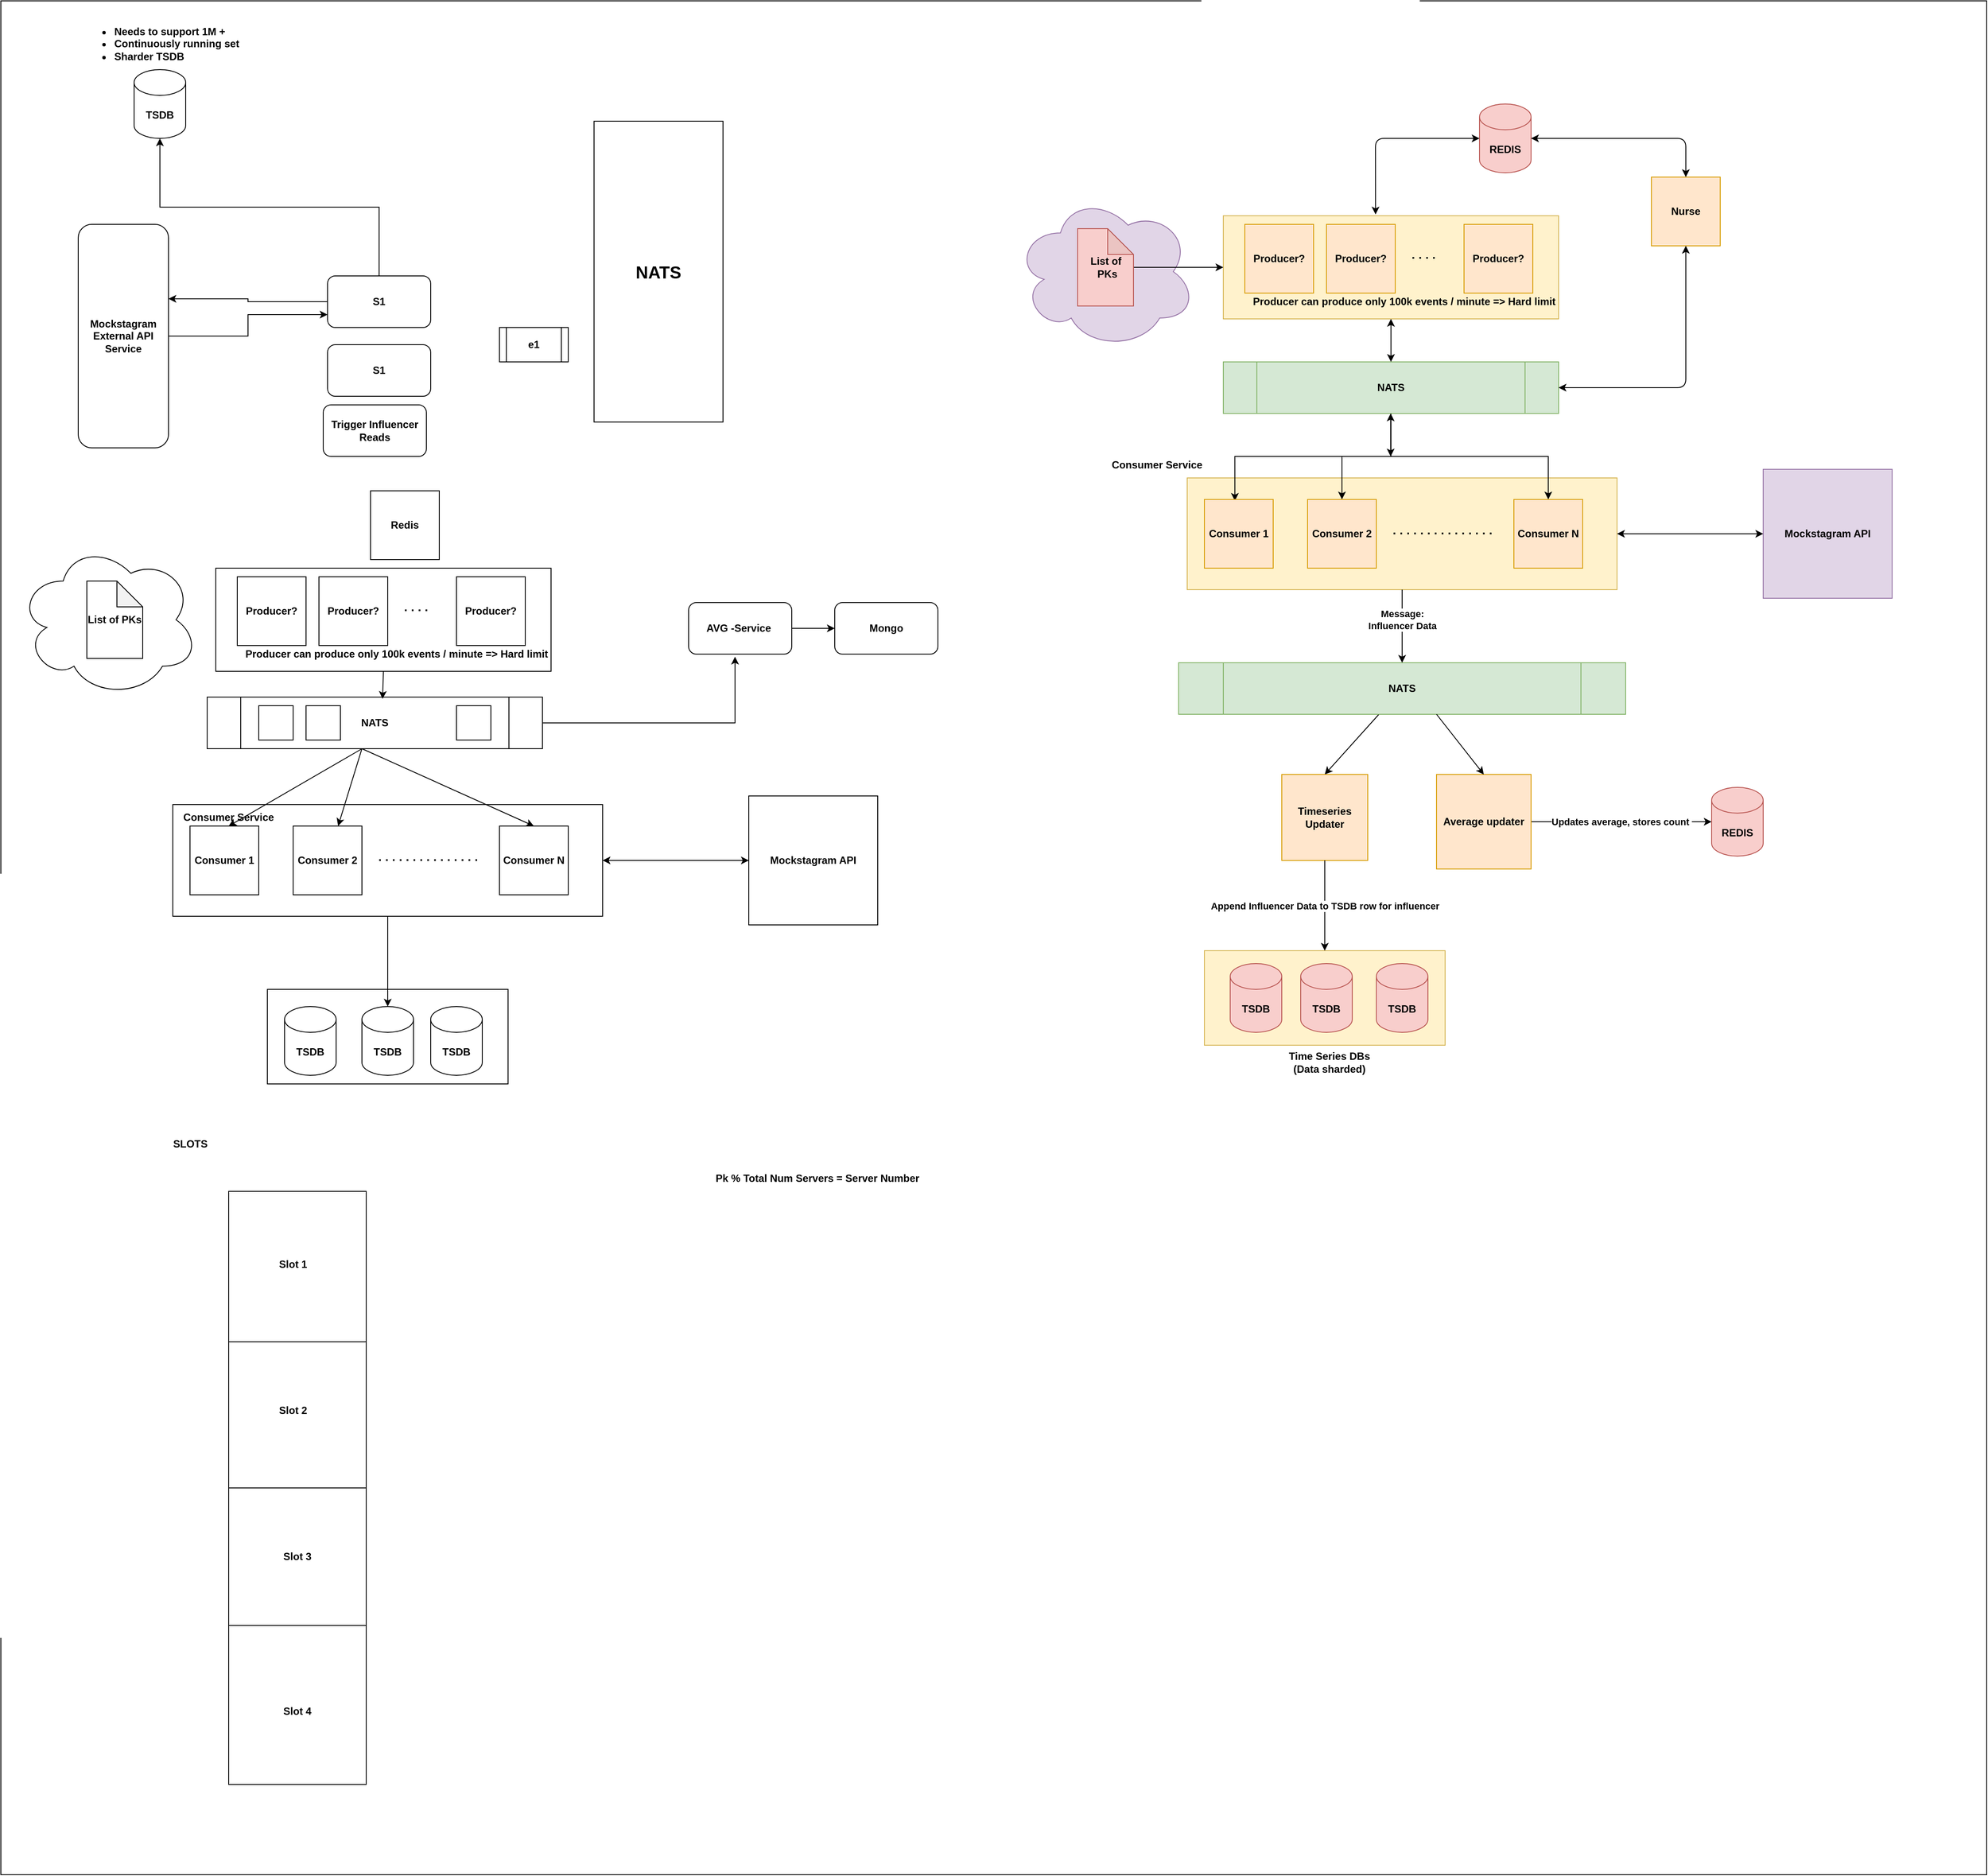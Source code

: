 <mxfile version="14.3.2" type="google"><diagram id="P5FmY4MRg6CZ_LbBSocO" name="Page-1"><mxGraphModel dx="2834" dy="2510" grid="1" gridSize="10" guides="1" tooltips="1" connect="1" arrows="1" fold="1" page="1" pageScale="1" pageWidth="850" pageHeight="1100" math="0" shadow="0"><root><mxCell id="0"/><mxCell id="1" parent="0"/><mxCell id="tXuPA-BOLGL6tbS8BD0Z-49" value="" style="rounded=0;whiteSpace=wrap;html=1;fontStyle=1" vertex="1" parent="1"><mxGeometry x="50" y="-10" width="2310" height="2180" as="geometry"/></mxCell><mxCell id="IIFN0IKX5kvxKzpbIDRd-61" value="" style="rounded=0;whiteSpace=wrap;html=1;fontStyle=1" vertex="1" parent="1"><mxGeometry x="300" y="650" width="390" height="120" as="geometry"/></mxCell><mxCell id="IIFN0IKX5kvxKzpbIDRd-36" value="" style="ellipse;shape=cloud;whiteSpace=wrap;html=1;fontStyle=1" vertex="1" parent="1"><mxGeometry x="70" y="620" width="210" height="180" as="geometry"/></mxCell><mxCell id="IIFN0IKX5kvxKzpbIDRd-18" value="" style="rounded=0;whiteSpace=wrap;html=1;fontStyle=1" vertex="1" parent="1"><mxGeometry x="360" y="1140" width="280" height="110" as="geometry"/></mxCell><mxCell id="IIFN0IKX5kvxKzpbIDRd-14" value="" style="rounded=0;whiteSpace=wrap;html=1;fontStyle=1" vertex="1" parent="1"><mxGeometry x="250" y="925" width="500" height="130" as="geometry"/></mxCell><mxCell id="rQG5qiNj5qD_Bt86HM3Q-3" value="&lt;ul&gt;&lt;li&gt;Needs to support 1M +&lt;/li&gt;&lt;li&gt;Continuously running set&lt;/li&gt;&lt;li&gt;Sharder TSDB&lt;/li&gt;&lt;/ul&gt;" style="text;html=1;align=left;verticalAlign=middle;resizable=0;points=[];autosize=1;fontStyle=1" parent="1" vertex="1"><mxGeometry x="140" y="5" width="200" height="70" as="geometry"/></mxCell><mxCell id="rQG5qiNj5qD_Bt86HM3Q-4" value="&lt;span&gt;&lt;font style=&quot;font-size: 20px&quot;&gt;NATS&lt;/font&gt;&lt;/span&gt;" style="rounded=0;whiteSpace=wrap;html=1;fontStyle=1" parent="1" vertex="1"><mxGeometry x="740" y="130" width="150" height="350" as="geometry"/></mxCell><mxCell id="tXuPA-BOLGL6tbS8BD0Z-7" style="edgeStyle=orthogonalEdgeStyle;rounded=0;orthogonalLoop=1;jettySize=auto;html=1;entryX=1;entryY=0.333;entryDx=0;entryDy=0;entryPerimeter=0;fontStyle=1" edge="1" parent="1" source="tXuPA-BOLGL6tbS8BD0Z-1" target="tXuPA-BOLGL6tbS8BD0Z-6"><mxGeometry relative="1" as="geometry"/></mxCell><mxCell id="tXuPA-BOLGL6tbS8BD0Z-9" style="edgeStyle=orthogonalEdgeStyle;rounded=0;orthogonalLoop=1;jettySize=auto;html=1;exitX=0.5;exitY=0;exitDx=0;exitDy=0;fontStyle=1" edge="1" parent="1" source="tXuPA-BOLGL6tbS8BD0Z-1" target="IIFN0IKX5kvxKzpbIDRd-1"><mxGeometry relative="1" as="geometry"/></mxCell><mxCell id="tXuPA-BOLGL6tbS8BD0Z-1" value="&lt;span&gt;S1&lt;/span&gt;" style="rounded=1;whiteSpace=wrap;html=1;fontStyle=1" vertex="1" parent="1"><mxGeometry x="430" y="310" width="120" height="60" as="geometry"/></mxCell><mxCell id="tXuPA-BOLGL6tbS8BD0Z-2" value="&lt;span&gt;Trigger Influencer Reads&lt;/span&gt;" style="rounded=1;whiteSpace=wrap;html=1;fontStyle=1" vertex="1" parent="1"><mxGeometry x="425" y="460" width="120" height="60" as="geometry"/></mxCell><mxCell id="tXuPA-BOLGL6tbS8BD0Z-3" value="&lt;span&gt;S1&lt;/span&gt;" style="rounded=1;whiteSpace=wrap;html=1;fontStyle=1" vertex="1" parent="1"><mxGeometry x="430" y="390" width="120" height="60" as="geometry"/></mxCell><mxCell id="IIFN0IKX5kvxKzpbIDRd-1" value="TSDB" style="shape=cylinder3;whiteSpace=wrap;html=1;boundedLbl=1;backgroundOutline=1;size=15;fontStyle=1" vertex="1" parent="1"><mxGeometry x="205" y="70" width="60" height="80" as="geometry"/></mxCell><mxCell id="tXuPA-BOLGL6tbS8BD0Z-4" value="e1" style="shape=process;whiteSpace=wrap;html=1;backgroundOutline=1;fontStyle=1" vertex="1" parent="1"><mxGeometry x="630" y="370" width="80" height="40" as="geometry"/></mxCell><mxCell id="tXuPA-BOLGL6tbS8BD0Z-8" style="edgeStyle=orthogonalEdgeStyle;rounded=0;orthogonalLoop=1;jettySize=auto;html=1;exitX=1;exitY=0.5;exitDx=0;exitDy=0;entryX=0;entryY=0.75;entryDx=0;entryDy=0;fontStyle=1" edge="1" parent="1" source="tXuPA-BOLGL6tbS8BD0Z-6" target="tXuPA-BOLGL6tbS8BD0Z-1"><mxGeometry relative="1" as="geometry"/></mxCell><mxCell id="tXuPA-BOLGL6tbS8BD0Z-6" value="&lt;span&gt;Mockstagram&lt;br&gt;External API Service&lt;br&gt;&lt;/span&gt;" style="rounded=1;whiteSpace=wrap;html=1;fontStyle=1" vertex="1" parent="1"><mxGeometry x="140" y="250" width="105" height="260" as="geometry"/></mxCell><mxCell id="tXuPA-BOLGL6tbS8BD0Z-17" style="edgeStyle=orthogonalEdgeStyle;rounded=0;orthogonalLoop=1;jettySize=auto;html=1;exitX=1;exitY=0.5;exitDx=0;exitDy=0;entryX=0.45;entryY=1.05;entryDx=0;entryDy=0;entryPerimeter=0;fontStyle=1" edge="1" parent="1" source="IIFN0IKX5kvxKzpbIDRd-5" target="tXuPA-BOLGL6tbS8BD0Z-15"><mxGeometry relative="1" as="geometry"/></mxCell><mxCell id="IIFN0IKX5kvxKzpbIDRd-5" value="&lt;span&gt;NATS&lt;/span&gt;" style="shape=process;whiteSpace=wrap;html=1;backgroundOutline=1;fontStyle=1" vertex="1" parent="1"><mxGeometry x="290" y="800" width="390" height="60" as="geometry"/></mxCell><mxCell id="IIFN0IKX5kvxKzpbIDRd-6" value="&lt;span&gt;Consumer 1&lt;/span&gt;" style="whiteSpace=wrap;html=1;aspect=fixed;fontStyle=1" vertex="1" parent="1"><mxGeometry x="270" y="950" width="80" height="80" as="geometry"/></mxCell><mxCell id="IIFN0IKX5kvxKzpbIDRd-8" value="&lt;span&gt;Consumer 2&lt;/span&gt;" style="whiteSpace=wrap;html=1;aspect=fixed;fontStyle=1" vertex="1" parent="1"><mxGeometry x="390" y="950" width="80" height="80" as="geometry"/></mxCell><mxCell id="IIFN0IKX5kvxKzpbIDRd-9" value="&lt;span&gt;Consumer N&lt;/span&gt;" style="whiteSpace=wrap;html=1;aspect=fixed;fontStyle=1" vertex="1" parent="1"><mxGeometry x="630" y="950" width="80" height="80" as="geometry"/></mxCell><mxCell id="IIFN0IKX5kvxKzpbIDRd-10" value="" style="endArrow=none;dashed=1;html=1;dashPattern=1 3;strokeWidth=2;fontStyle=1" edge="1" parent="1"><mxGeometry width="50" height="50" relative="1" as="geometry"><mxPoint x="490" y="989.58" as="sourcePoint"/><mxPoint x="610" y="989.58" as="targetPoint"/></mxGeometry></mxCell><mxCell id="IIFN0IKX5kvxKzpbIDRd-11" value="TSDB" style="shape=cylinder3;whiteSpace=wrap;html=1;boundedLbl=1;backgroundOutline=1;size=15;fontStyle=1" vertex="1" parent="1"><mxGeometry x="470" y="1160" width="60" height="80" as="geometry"/></mxCell><mxCell id="IIFN0IKX5kvxKzpbIDRd-15" value="" style="endArrow=classic;html=1;entryX=0.5;entryY=0;entryDx=0;entryDy=0;entryPerimeter=0;fontStyle=1" edge="1" parent="1" source="IIFN0IKX5kvxKzpbIDRd-14" target="IIFN0IKX5kvxKzpbIDRd-11"><mxGeometry width="50" height="50" relative="1" as="geometry"><mxPoint x="500" y="1060" as="sourcePoint"/><mxPoint x="500" y="1090" as="targetPoint"/></mxGeometry></mxCell><mxCell id="IIFN0IKX5kvxKzpbIDRd-16" value="TSDB" style="shape=cylinder3;whiteSpace=wrap;html=1;boundedLbl=1;backgroundOutline=1;size=15;fontStyle=1" vertex="1" parent="1"><mxGeometry x="550" y="1160" width="60" height="80" as="geometry"/></mxCell><mxCell id="IIFN0IKX5kvxKzpbIDRd-17" value="TSDB" style="shape=cylinder3;whiteSpace=wrap;html=1;boundedLbl=1;backgroundOutline=1;size=15;fontStyle=1" vertex="1" parent="1"><mxGeometry x="380" y="1160" width="60" height="80" as="geometry"/></mxCell><mxCell id="IIFN0IKX5kvxKzpbIDRd-19" value="Consumer Service" style="text;html=1;strokeColor=none;fillColor=none;align=center;verticalAlign=middle;whiteSpace=wrap;rounded=0;fontStyle=1" vertex="1" parent="1"><mxGeometry x="240" y="930" width="150" height="20" as="geometry"/></mxCell><mxCell id="IIFN0IKX5kvxKzpbIDRd-21" value="" style="endArrow=classic;html=1;exitX=0.462;exitY=1;exitDx=0;exitDy=0;exitPerimeter=0;entryX=0.5;entryY=1;entryDx=0;entryDy=0;fontStyle=1" edge="1" parent="1" source="IIFN0IKX5kvxKzpbIDRd-5" target="IIFN0IKX5kvxKzpbIDRd-19"><mxGeometry width="50" height="50" relative="1" as="geometry"><mxPoint x="430" y="1110" as="sourcePoint"/><mxPoint x="480" y="1060" as="targetPoint"/></mxGeometry></mxCell><mxCell id="IIFN0IKX5kvxKzpbIDRd-22" value="" style="endArrow=classic;html=1;fontStyle=1" edge="1" parent="1" target="IIFN0IKX5kvxKzpbIDRd-8"><mxGeometry width="50" height="50" relative="1" as="geometry"><mxPoint x="470" y="860" as="sourcePoint"/><mxPoint x="480" y="1060" as="targetPoint"/></mxGeometry></mxCell><mxCell id="IIFN0IKX5kvxKzpbIDRd-23" value="" style="endArrow=classic;html=1;entryX=0.5;entryY=0;entryDx=0;entryDy=0;fontStyle=1" edge="1" parent="1" target="IIFN0IKX5kvxKzpbIDRd-9"><mxGeometry width="50" height="50" relative="1" as="geometry"><mxPoint x="470" y="860" as="sourcePoint"/><mxPoint x="480" y="1060" as="targetPoint"/></mxGeometry></mxCell><mxCell id="IIFN0IKX5kvxKzpbIDRd-25" value="&lt;span&gt;Producer?&lt;/span&gt;" style="whiteSpace=wrap;html=1;aspect=fixed;fontStyle=1" vertex="1" parent="1"><mxGeometry x="325" y="660" width="80" height="80" as="geometry"/></mxCell><mxCell id="tXuPA-BOLGL6tbS8BD0Z-10" value="Producer can produce only 100k events / minute =&amp;gt; Hard limit" style="text;html=1;align=center;verticalAlign=middle;resizable=0;points=[];autosize=1;fontStyle=1" vertex="1" parent="1"><mxGeometry x="325" y="740" width="370" height="20" as="geometry"/></mxCell><mxCell id="IIFN0IKX5kvxKzpbIDRd-27" value="" style="whiteSpace=wrap;html=1;aspect=fixed;fontStyle=1" vertex="1" parent="1"><mxGeometry x="350" y="810" width="40" height="40" as="geometry"/></mxCell><mxCell id="IIFN0IKX5kvxKzpbIDRd-28" value="" style="whiteSpace=wrap;html=1;aspect=fixed;fontStyle=1" vertex="1" parent="1"><mxGeometry x="405" y="810" width="40" height="40" as="geometry"/></mxCell><mxCell id="IIFN0IKX5kvxKzpbIDRd-29" value="" style="whiteSpace=wrap;html=1;aspect=fixed;fontStyle=1" vertex="1" parent="1"><mxGeometry x="580" y="810" width="40" height="40" as="geometry"/></mxCell><mxCell id="IIFN0IKX5kvxKzpbIDRd-30" value="" style="endArrow=classic;html=1;exitX=0.5;exitY=1;exitDx=0;exitDy=0;fontStyle=1;" edge="1" parent="1" source="IIFN0IKX5kvxKzpbIDRd-61"><mxGeometry width="50" height="50" relative="1" as="geometry"><mxPoint x="450" y="940" as="sourcePoint"/><mxPoint x="494" y="802" as="targetPoint"/></mxGeometry></mxCell><mxCell id="IIFN0IKX5kvxKzpbIDRd-31" value="&lt;span&gt;Mockstagram API&lt;/span&gt;" style="whiteSpace=wrap;html=1;aspect=fixed;fontStyle=1" vertex="1" parent="1"><mxGeometry x="920" y="915" width="150" height="150" as="geometry"/></mxCell><mxCell id="IIFN0IKX5kvxKzpbIDRd-33" value="" style="endArrow=classic;startArrow=classic;html=1;entryX=0;entryY=0.5;entryDx=0;entryDy=0;fontStyle=1" edge="1" parent="1" target="IIFN0IKX5kvxKzpbIDRd-31"><mxGeometry width="50" height="50" relative="1" as="geometry"><mxPoint x="750" y="990" as="sourcePoint"/><mxPoint x="800" y="950" as="targetPoint"/></mxGeometry></mxCell><mxCell id="IIFN0IKX5kvxKzpbIDRd-35" value="List of PKs" style="shape=note;whiteSpace=wrap;html=1;backgroundOutline=1;darkOpacity=0.05;fontStyle=1" vertex="1" parent="1"><mxGeometry x="150" y="665" width="65" height="90" as="geometry"/></mxCell><mxCell id="tXuPA-BOLGL6tbS8BD0Z-14" value="&lt;span&gt;Redis&lt;/span&gt;" style="whiteSpace=wrap;html=1;aspect=fixed;fontStyle=1" vertex="1" parent="1"><mxGeometry x="480" y="560" width="80" height="80" as="geometry"/></mxCell><mxCell id="IIFN0IKX5kvxKzpbIDRd-37" value="" style="rounded=0;whiteSpace=wrap;html=1;rotation=90;fontStyle=1" vertex="1" parent="1"><mxGeometry x="50" y="1640" width="690" height="160" as="geometry"/></mxCell><mxCell id="IIFN0IKX5kvxKzpbIDRd-38" value="" style="endArrow=none;html=1;fontStyle=1" edge="1" parent="1"><mxGeometry width="50" height="50" relative="1" as="geometry"><mxPoint x="315" y="1550" as="sourcePoint"/><mxPoint x="475" y="1550" as="targetPoint"/></mxGeometry></mxCell><mxCell id="IIFN0IKX5kvxKzpbIDRd-39" value="" style="endArrow=none;html=1;fontStyle=1" edge="1" parent="1"><mxGeometry width="50" height="50" relative="1" as="geometry"><mxPoint x="315" y="1720" as="sourcePoint"/><mxPoint x="475" y="1720" as="targetPoint"/></mxGeometry></mxCell><mxCell id="IIFN0IKX5kvxKzpbIDRd-40" value="" style="endArrow=none;html=1;fontStyle=1" edge="1" parent="1"><mxGeometry width="50" height="50" relative="1" as="geometry"><mxPoint x="315" y="1880" as="sourcePoint"/><mxPoint x="475" y="1880" as="targetPoint"/></mxGeometry></mxCell><mxCell id="IIFN0IKX5kvxKzpbIDRd-41" value="Slot 1" style="text;html=1;strokeColor=none;fillColor=none;align=center;verticalAlign=middle;whiteSpace=wrap;rounded=0;fontStyle=1" vertex="1" parent="1"><mxGeometry x="370" y="1450" width="40" height="20" as="geometry"/></mxCell><mxCell id="IIFN0IKX5kvxKzpbIDRd-43" value="Slot 2&lt;br&gt;" style="text;html=1;strokeColor=none;fillColor=none;align=center;verticalAlign=middle;whiteSpace=wrap;rounded=0;fontStyle=1" vertex="1" parent="1"><mxGeometry x="370" y="1620" width="40" height="20" as="geometry"/></mxCell><mxCell id="IIFN0IKX5kvxKzpbIDRd-44" value="Slot 3" style="text;html=1;strokeColor=none;fillColor=none;align=center;verticalAlign=middle;whiteSpace=wrap;rounded=0;fontStyle=1" vertex="1" parent="1"><mxGeometry x="375" y="1790" width="40" height="20" as="geometry"/></mxCell><mxCell id="IIFN0IKX5kvxKzpbIDRd-45" value="Slot 4" style="text;html=1;strokeColor=none;fillColor=none;align=center;verticalAlign=middle;whiteSpace=wrap;rounded=0;fontStyle=1" vertex="1" parent="1"><mxGeometry x="375" y="1970" width="40" height="20" as="geometry"/></mxCell><mxCell id="IIFN0IKX5kvxKzpbIDRd-46" value="Pk % Total Num Servers = Server Number&lt;br&gt;" style="text;html=1;strokeColor=none;fillColor=none;align=center;verticalAlign=middle;whiteSpace=wrap;rounded=0;fontStyle=1" vertex="1" parent="1"><mxGeometry x="850" y="1350" width="300" height="20" as="geometry"/></mxCell><mxCell id="IIFN0IKX5kvxKzpbIDRd-57" value="&lt;span&gt;Producer?&lt;/span&gt;" style="whiteSpace=wrap;html=1;aspect=fixed;fontStyle=1" vertex="1" parent="1"><mxGeometry x="420" y="660" width="80" height="80" as="geometry"/></mxCell><mxCell id="IIFN0IKX5kvxKzpbIDRd-58" value="&lt;span&gt;Producer?&lt;/span&gt;" style="whiteSpace=wrap;html=1;aspect=fixed;fontStyle=1" vertex="1" parent="1"><mxGeometry x="580" y="660" width="80" height="80" as="geometry"/></mxCell><mxCell id="IIFN0IKX5kvxKzpbIDRd-59" value="" style="endArrow=none;dashed=1;html=1;dashPattern=1 3;strokeWidth=2;fontStyle=1" edge="1" parent="1"><mxGeometry width="50" height="50" relative="1" as="geometry"><mxPoint x="520" y="699" as="sourcePoint"/><mxPoint x="550" y="699" as="targetPoint"/></mxGeometry></mxCell><mxCell id="tXuPA-BOLGL6tbS8BD0Z-18" style="edgeStyle=orthogonalEdgeStyle;rounded=0;orthogonalLoop=1;jettySize=auto;html=1;exitX=1;exitY=0.5;exitDx=0;exitDy=0;fontStyle=1" edge="1" parent="1" source="tXuPA-BOLGL6tbS8BD0Z-15" target="tXuPA-BOLGL6tbS8BD0Z-16"><mxGeometry relative="1" as="geometry"/></mxCell><mxCell id="tXuPA-BOLGL6tbS8BD0Z-15" value="&lt;span&gt;AVG -Service&amp;nbsp;&lt;/span&gt;" style="rounded=1;whiteSpace=wrap;html=1;fontStyle=1" vertex="1" parent="1"><mxGeometry x="850" y="690" width="120" height="60" as="geometry"/></mxCell><mxCell id="tXuPA-BOLGL6tbS8BD0Z-16" value="Mongo" style="rounded=1;whiteSpace=wrap;html=1;fontStyle=1" vertex="1" parent="1"><mxGeometry x="1020" y="690" width="120" height="60" as="geometry"/></mxCell><mxCell id="IIFN0IKX5kvxKzpbIDRd-63" value="" style="rounded=0;whiteSpace=wrap;html=1;fillColor=#fff2cc;strokeColor=#d6b656;fontStyle=1" vertex="1" parent="1"><mxGeometry x="1472" y="240" width="390" height="120" as="geometry"/></mxCell><mxCell id="IIFN0IKX5kvxKzpbIDRd-64" value="" style="ellipse;shape=cloud;whiteSpace=wrap;html=1;fontStyle=1;fillColor=#e1d5e7;strokeColor=#9673a6;" vertex="1" parent="1"><mxGeometry x="1230" y="215" width="210" height="180" as="geometry"/></mxCell><mxCell id="IIFN0IKX5kvxKzpbIDRd-65" value="" style="rounded=0;whiteSpace=wrap;html=1;fontStyle=1;fillColor=#fff2cc;strokeColor=#d6b656;" vertex="1" parent="1"><mxGeometry x="1450" y="1095" width="280" height="110" as="geometry"/></mxCell><mxCell id="IIFN0IKX5kvxKzpbIDRd-66" value="" style="rounded=0;whiteSpace=wrap;html=1;fontStyle=1;fillColor=#fff2cc;strokeColor=#d6b656;" vertex="1" parent="1"><mxGeometry x="1430" y="545" width="500" height="130" as="geometry"/></mxCell><mxCell id="tXuPA-BOLGL6tbS8BD0Z-23" style="edgeStyle=orthogonalEdgeStyle;rounded=0;orthogonalLoop=1;jettySize=auto;html=1;fontStyle=1" edge="1" parent="1" source="IIFN0IKX5kvxKzpbIDRd-67" target="IIFN0IKX5kvxKzpbIDRd-69"><mxGeometry relative="1" as="geometry"/></mxCell><mxCell id="tXuPA-BOLGL6tbS8BD0Z-24" style="edgeStyle=orthogonalEdgeStyle;rounded=0;orthogonalLoop=1;jettySize=auto;html=1;exitX=0.5;exitY=1;exitDx=0;exitDy=0;entryX=0.443;entryY=0.02;entryDx=0;entryDy=0;entryPerimeter=0;fontStyle=1" edge="1" parent="1" source="IIFN0IKX5kvxKzpbIDRd-67" target="IIFN0IKX5kvxKzpbIDRd-68"><mxGeometry relative="1" as="geometry"><mxPoint x="1480" y="530" as="targetPoint"/></mxGeometry></mxCell><mxCell id="tXuPA-BOLGL6tbS8BD0Z-25" style="edgeStyle=orthogonalEdgeStyle;rounded=0;orthogonalLoop=1;jettySize=auto;html=1;exitX=0.5;exitY=1;exitDx=0;exitDy=0;fontStyle=1" edge="1" parent="1" source="IIFN0IKX5kvxKzpbIDRd-67" target="IIFN0IKX5kvxKzpbIDRd-70"><mxGeometry relative="1" as="geometry"/></mxCell><mxCell id="IIFN0IKX5kvxKzpbIDRd-67" value="&lt;span&gt;NATS&lt;/span&gt;" style="shape=process;whiteSpace=wrap;html=1;backgroundOutline=1;fontStyle=1;fillColor=#d5e8d4;strokeColor=#82b366;" vertex="1" parent="1"><mxGeometry x="1472" y="410" width="390" height="60" as="geometry"/></mxCell><mxCell id="IIFN0IKX5kvxKzpbIDRd-68" value="&lt;span&gt;Consumer 1&lt;/span&gt;" style="whiteSpace=wrap;html=1;aspect=fixed;fontStyle=1;fillColor=#ffe6cc;strokeColor=#d79b00;" vertex="1" parent="1"><mxGeometry x="1450" y="570" width="80" height="80" as="geometry"/></mxCell><mxCell id="IIFN0IKX5kvxKzpbIDRd-69" value="&lt;span&gt;Consumer 2&lt;/span&gt;" style="whiteSpace=wrap;html=1;aspect=fixed;fontStyle=1;fillColor=#ffe6cc;strokeColor=#d79b00;" vertex="1" parent="1"><mxGeometry x="1570" y="570" width="80" height="80" as="geometry"/></mxCell><mxCell id="IIFN0IKX5kvxKzpbIDRd-70" value="&lt;span&gt;Consumer N&lt;/span&gt;" style="whiteSpace=wrap;html=1;aspect=fixed;fontStyle=1;fillColor=#ffe6cc;strokeColor=#d79b00;" vertex="1" parent="1"><mxGeometry x="1810" y="570" width="80" height="80" as="geometry"/></mxCell><mxCell id="IIFN0IKX5kvxKzpbIDRd-71" value="" style="endArrow=none;dashed=1;html=1;dashPattern=1 3;strokeWidth=2;fontStyle=1" edge="1" parent="1"><mxGeometry width="50" height="50" relative="1" as="geometry"><mxPoint x="1670" y="609.58" as="sourcePoint"/><mxPoint x="1790" y="609.58" as="targetPoint"/></mxGeometry></mxCell><mxCell id="IIFN0IKX5kvxKzpbIDRd-72" value="TSDB" style="shape=cylinder3;whiteSpace=wrap;html=1;boundedLbl=1;backgroundOutline=1;size=15;fontStyle=1;fillColor=#f8cecc;strokeColor=#b85450;" vertex="1" parent="1"><mxGeometry x="1562" y="1110" width="60" height="80" as="geometry"/></mxCell><mxCell id="IIFN0IKX5kvxKzpbIDRd-73" value="" style="endArrow=classic;html=1;entryX=0.5;entryY=0;entryDx=0;entryDy=0;fontStyle=1" edge="1" parent="1" source="IIFN0IKX5kvxKzpbIDRd-94" target="IIFN0IKX5kvxKzpbIDRd-96"><mxGeometry width="50" height="50" relative="1" as="geometry"><mxPoint x="1680" y="680" as="sourcePoint"/><mxPoint x="1680" y="710" as="targetPoint"/></mxGeometry></mxCell><mxCell id="IIFN0IKX5kvxKzpbIDRd-74" value="TSDB" style="shape=cylinder3;whiteSpace=wrap;html=1;boundedLbl=1;backgroundOutline=1;size=15;fontStyle=1;fillColor=#f8cecc;strokeColor=#b85450;" vertex="1" parent="1"><mxGeometry x="1650" y="1110" width="60" height="80" as="geometry"/></mxCell><mxCell id="IIFN0IKX5kvxKzpbIDRd-75" value="TSDB" style="shape=cylinder3;whiteSpace=wrap;html=1;boundedLbl=1;backgroundOutline=1;size=15;fontStyle=1;fillColor=#f8cecc;strokeColor=#b85450;" vertex="1" parent="1"><mxGeometry x="1480" y="1110" width="60" height="80" as="geometry"/></mxCell><mxCell id="IIFN0IKX5kvxKzpbIDRd-76" value="Consumer Service" style="text;html=1;strokeColor=none;fillColor=none;align=center;verticalAlign=middle;whiteSpace=wrap;rounded=0;fontStyle=1" vertex="1" parent="1"><mxGeometry x="1320" y="520" width="150" height="20" as="geometry"/></mxCell><mxCell id="IIFN0IKX5kvxKzpbIDRd-80" value="&lt;span&gt;Producer?&lt;/span&gt;" style="whiteSpace=wrap;html=1;aspect=fixed;fontStyle=1;fillColor=#ffe6cc;strokeColor=#d79b00;" vertex="1" parent="1"><mxGeometry x="1497" y="250" width="80" height="80" as="geometry"/></mxCell><mxCell id="IIFN0IKX5kvxKzpbIDRd-81" value="Producer can produce only 100k events / minute =&amp;gt; Hard limit" style="text;html=1;align=center;verticalAlign=middle;resizable=0;points=[];autosize=1;fontStyle=1" vertex="1" parent="1"><mxGeometry x="1497" y="330" width="370" height="20" as="geometry"/></mxCell><mxCell id="IIFN0IKX5kvxKzpbIDRd-86" value="&lt;span&gt;Mockstagram API&lt;/span&gt;" style="whiteSpace=wrap;html=1;aspect=fixed;fontStyle=1;fillColor=#e1d5e7;strokeColor=#9673a6;" vertex="1" parent="1"><mxGeometry x="2100" y="535" width="150" height="150" as="geometry"/></mxCell><mxCell id="IIFN0IKX5kvxKzpbIDRd-87" value="" style="endArrow=classic;startArrow=classic;html=1;entryX=0;entryY=0.5;entryDx=0;entryDy=0;fontStyle=1" edge="1" parent="1" target="IIFN0IKX5kvxKzpbIDRd-86"><mxGeometry width="50" height="50" relative="1" as="geometry"><mxPoint x="1930" y="610" as="sourcePoint"/><mxPoint x="1980" y="570" as="targetPoint"/></mxGeometry></mxCell><mxCell id="tXuPA-BOLGL6tbS8BD0Z-46" style="edgeStyle=orthogonalEdgeStyle;rounded=0;orthogonalLoop=1;jettySize=auto;html=1;entryX=0;entryY=0.5;entryDx=0;entryDy=0;" edge="1" parent="1" source="IIFN0IKX5kvxKzpbIDRd-88" target="IIFN0IKX5kvxKzpbIDRd-63"><mxGeometry relative="1" as="geometry"/></mxCell><mxCell id="IIFN0IKX5kvxKzpbIDRd-88" value="List of&lt;br&gt;&amp;nbsp;PKs" style="shape=note;whiteSpace=wrap;html=1;backgroundOutline=1;darkOpacity=0.05;fontStyle=1;fillColor=#f8cecc;strokeColor=#b85450;" vertex="1" parent="1"><mxGeometry x="1302.5" y="255" width="65" height="90" as="geometry"/></mxCell><mxCell id="IIFN0IKX5kvxKzpbIDRd-89" value="&lt;span&gt;Producer?&lt;/span&gt;" style="whiteSpace=wrap;html=1;aspect=fixed;fontStyle=1;fillColor=#ffe6cc;strokeColor=#d79b00;" vertex="1" parent="1"><mxGeometry x="1592" y="250" width="80" height="80" as="geometry"/></mxCell><mxCell id="IIFN0IKX5kvxKzpbIDRd-90" value="&lt;span&gt;Producer?&lt;/span&gt;" style="whiteSpace=wrap;html=1;aspect=fixed;fontStyle=1;fillColor=#ffe6cc;strokeColor=#d79b00;" vertex="1" parent="1"><mxGeometry x="1752" y="250" width="80" height="80" as="geometry"/></mxCell><mxCell id="IIFN0IKX5kvxKzpbIDRd-91" value="" style="endArrow=none;dashed=1;html=1;dashPattern=1 3;strokeWidth=2;fontStyle=1" edge="1" parent="1"><mxGeometry width="50" height="50" relative="1" as="geometry"><mxPoint x="1692" y="289" as="sourcePoint"/><mxPoint x="1722" y="289" as="targetPoint"/></mxGeometry></mxCell><mxCell id="IIFN0IKX5kvxKzpbIDRd-94" value="&lt;span&gt;NATS&lt;/span&gt;" style="shape=process;whiteSpace=wrap;html=1;backgroundOutline=1;fontStyle=1;fillColor=#d5e8d4;strokeColor=#82b366;" vertex="1" parent="1"><mxGeometry x="1420" y="760" width="520" height="60" as="geometry"/></mxCell><mxCell id="IIFN0IKX5kvxKzpbIDRd-95" value="Message: &lt;br&gt;Influencer Data" style="endArrow=classic;html=1;entryX=0.5;entryY=0;entryDx=0;entryDy=0;entryPerimeter=0;fontStyle=1" edge="1" parent="1" source="IIFN0IKX5kvxKzpbIDRd-66" target="IIFN0IKX5kvxKzpbIDRd-94"><mxGeometry x="-0.176" width="50" height="50" relative="1" as="geometry"><mxPoint x="1680.0" y="675" as="sourcePoint"/><mxPoint x="1680.0" y="1120" as="targetPoint"/><mxPoint as="offset"/></mxGeometry></mxCell><mxCell id="IIFN0IKX5kvxKzpbIDRd-96" value="&lt;span&gt;Timeseries Updater&lt;/span&gt;" style="whiteSpace=wrap;html=1;aspect=fixed;fillColor=#ffe6cc;strokeColor=#d79b00;fontStyle=1" vertex="1" parent="1"><mxGeometry x="1540" y="890" width="100" height="100" as="geometry"/></mxCell><mxCell id="IIFN0IKX5kvxKzpbIDRd-103" value="Updates average, stores count&amp;nbsp;" style="edgeStyle=orthogonalEdgeStyle;rounded=0;orthogonalLoop=1;jettySize=auto;html=1;fontStyle=1" edge="1" parent="1" source="IIFN0IKX5kvxKzpbIDRd-97" target="IIFN0IKX5kvxKzpbIDRd-102"><mxGeometry relative="1" as="geometry"/></mxCell><mxCell id="IIFN0IKX5kvxKzpbIDRd-97" value="&lt;span&gt;Average updater&lt;/span&gt;" style="whiteSpace=wrap;html=1;aspect=fixed;fillColor=#ffe6cc;strokeColor=#d79b00;fontStyle=1" vertex="1" parent="1"><mxGeometry x="1720" y="890" width="110" height="110" as="geometry"/></mxCell><mxCell id="IIFN0IKX5kvxKzpbIDRd-98" value="" style="endArrow=classic;html=1;exitX=0.577;exitY=1;exitDx=0;exitDy=0;exitPerimeter=0;entryX=0.5;entryY=0;entryDx=0;entryDy=0;fontStyle=1" edge="1" parent="1" source="IIFN0IKX5kvxKzpbIDRd-94" target="IIFN0IKX5kvxKzpbIDRd-97"><mxGeometry width="50" height="50" relative="1" as="geometry"><mxPoint x="1630" y="980" as="sourcePoint"/><mxPoint x="1680" y="930" as="targetPoint"/></mxGeometry></mxCell><mxCell id="IIFN0IKX5kvxKzpbIDRd-99" value="Append Influencer Data to TSDB row for influencer" style="endArrow=classic;html=1;exitX=0.5;exitY=1;exitDx=0;exitDy=0;entryX=0.5;entryY=0;entryDx=0;entryDy=0;fontStyle=1" edge="1" parent="1" source="IIFN0IKX5kvxKzpbIDRd-96" target="IIFN0IKX5kvxKzpbIDRd-65"><mxGeometry width="50" height="50" relative="1" as="geometry"><mxPoint x="1630" y="790" as="sourcePoint"/><mxPoint x="1680" y="740" as="targetPoint"/></mxGeometry></mxCell><mxCell id="IIFN0IKX5kvxKzpbIDRd-102" value="REDIS" style="shape=cylinder3;whiteSpace=wrap;html=1;boundedLbl=1;backgroundOutline=1;size=15;fillColor=#f8cecc;strokeColor=#b85450;fontStyle=1" vertex="1" parent="1"><mxGeometry x="2040" y="905" width="60" height="80" as="geometry"/></mxCell><mxCell id="tXuPA-BOLGL6tbS8BD0Z-19" value="SLOTS" style="text;html=1;align=center;verticalAlign=middle;resizable=0;points=[];autosize=1;fontStyle=1" vertex="1" parent="1"><mxGeometry x="240" y="1310" width="60" height="20" as="geometry"/></mxCell><mxCell id="tXuPA-BOLGL6tbS8BD0Z-22" value="REDIS" style="shape=cylinder3;whiteSpace=wrap;html=1;boundedLbl=1;backgroundOutline=1;size=15;fillColor=#f8cecc;strokeColor=#b85450;fontStyle=1" vertex="1" parent="1"><mxGeometry x="1770" y="110" width="60" height="80" as="geometry"/></mxCell><mxCell id="tXuPA-BOLGL6tbS8BD0Z-27" value="&lt;span&gt;Nurse&lt;/span&gt;" style="whiteSpace=wrap;html=1;aspect=fixed;fontStyle=1;fillColor=#ffe6cc;strokeColor=#d79b00;" vertex="1" parent="1"><mxGeometry x="1970" y="195" width="80" height="80" as="geometry"/></mxCell><mxCell id="tXuPA-BOLGL6tbS8BD0Z-34" value="&lt;span&gt;Time Series DBs&lt;br&gt;(Data sharded)&lt;/span&gt;" style="text;html=1;align=center;verticalAlign=middle;resizable=0;points=[];autosize=1;fontStyle=1" vertex="1" parent="1"><mxGeometry x="1540" y="1210" width="110" height="30" as="geometry"/></mxCell><mxCell id="tXuPA-BOLGL6tbS8BD0Z-38" value="" style="endArrow=classic;startArrow=classic;html=1;exitX=0.5;exitY=0;exitDx=0;exitDy=0;entryX=0.5;entryY=1;entryDx=0;entryDy=0;" edge="1" parent="1" source="IIFN0IKX5kvxKzpbIDRd-67" target="IIFN0IKX5kvxKzpbIDRd-63"><mxGeometry width="50" height="50" relative="1" as="geometry"><mxPoint x="1910" y="340" as="sourcePoint"/><mxPoint x="1960" y="290" as="targetPoint"/></mxGeometry></mxCell><mxCell id="tXuPA-BOLGL6tbS8BD0Z-39" value="" style="endArrow=classic;startArrow=classic;html=1;exitX=0.454;exitY=-0.013;exitDx=0;exitDy=0;exitPerimeter=0;entryX=0;entryY=0.5;entryDx=0;entryDy=0;entryPerimeter=0;" edge="1" parent="1" source="IIFN0IKX5kvxKzpbIDRd-63" target="tXuPA-BOLGL6tbS8BD0Z-22"><mxGeometry width="50" height="50" relative="1" as="geometry"><mxPoint x="1920" y="110" as="sourcePoint"/><mxPoint x="1970" y="60" as="targetPoint"/><Array as="points"><mxPoint x="1649" y="150"/></Array></mxGeometry></mxCell><mxCell id="tXuPA-BOLGL6tbS8BD0Z-40" value="" style="endArrow=classic;startArrow=classic;html=1;exitX=0.5;exitY=0;exitDx=0;exitDy=0;entryX=1;entryY=0.5;entryDx=0;entryDy=0;entryPerimeter=0;" edge="1" parent="1" source="tXuPA-BOLGL6tbS8BD0Z-27" target="tXuPA-BOLGL6tbS8BD0Z-22"><mxGeometry width="50" height="50" relative="1" as="geometry"><mxPoint x="2020" y="170" as="sourcePoint"/><mxPoint x="2070" y="120" as="targetPoint"/><Array as="points"><mxPoint x="2010" y="150"/></Array></mxGeometry></mxCell><mxCell id="tXuPA-BOLGL6tbS8BD0Z-41" value="" style="endArrow=classic;startArrow=classic;html=1;exitX=0.5;exitY=0;exitDx=0;exitDy=0;entryX=0.5;entryY=1;entryDx=0;entryDy=0;" edge="1" parent="1"><mxGeometry width="50" height="50" relative="1" as="geometry"><mxPoint x="1666.66" y="520" as="sourcePoint"/><mxPoint x="1666.66" y="470" as="targetPoint"/></mxGeometry></mxCell><mxCell id="tXuPA-BOLGL6tbS8BD0Z-48" value="" style="endArrow=classic;startArrow=classic;html=1;entryX=0.5;entryY=1;entryDx=0;entryDy=0;exitX=1;exitY=0.5;exitDx=0;exitDy=0;" edge="1" parent="1" source="IIFN0IKX5kvxKzpbIDRd-67" target="tXuPA-BOLGL6tbS8BD0Z-27"><mxGeometry width="50" height="50" relative="1" as="geometry"><mxPoint x="1610" y="410" as="sourcePoint"/><mxPoint x="1863.881" y="-10" as="targetPoint"/><Array as="points"><mxPoint x="2010" y="440"/></Array></mxGeometry></mxCell></root></mxGraphModel></diagram></mxfile>